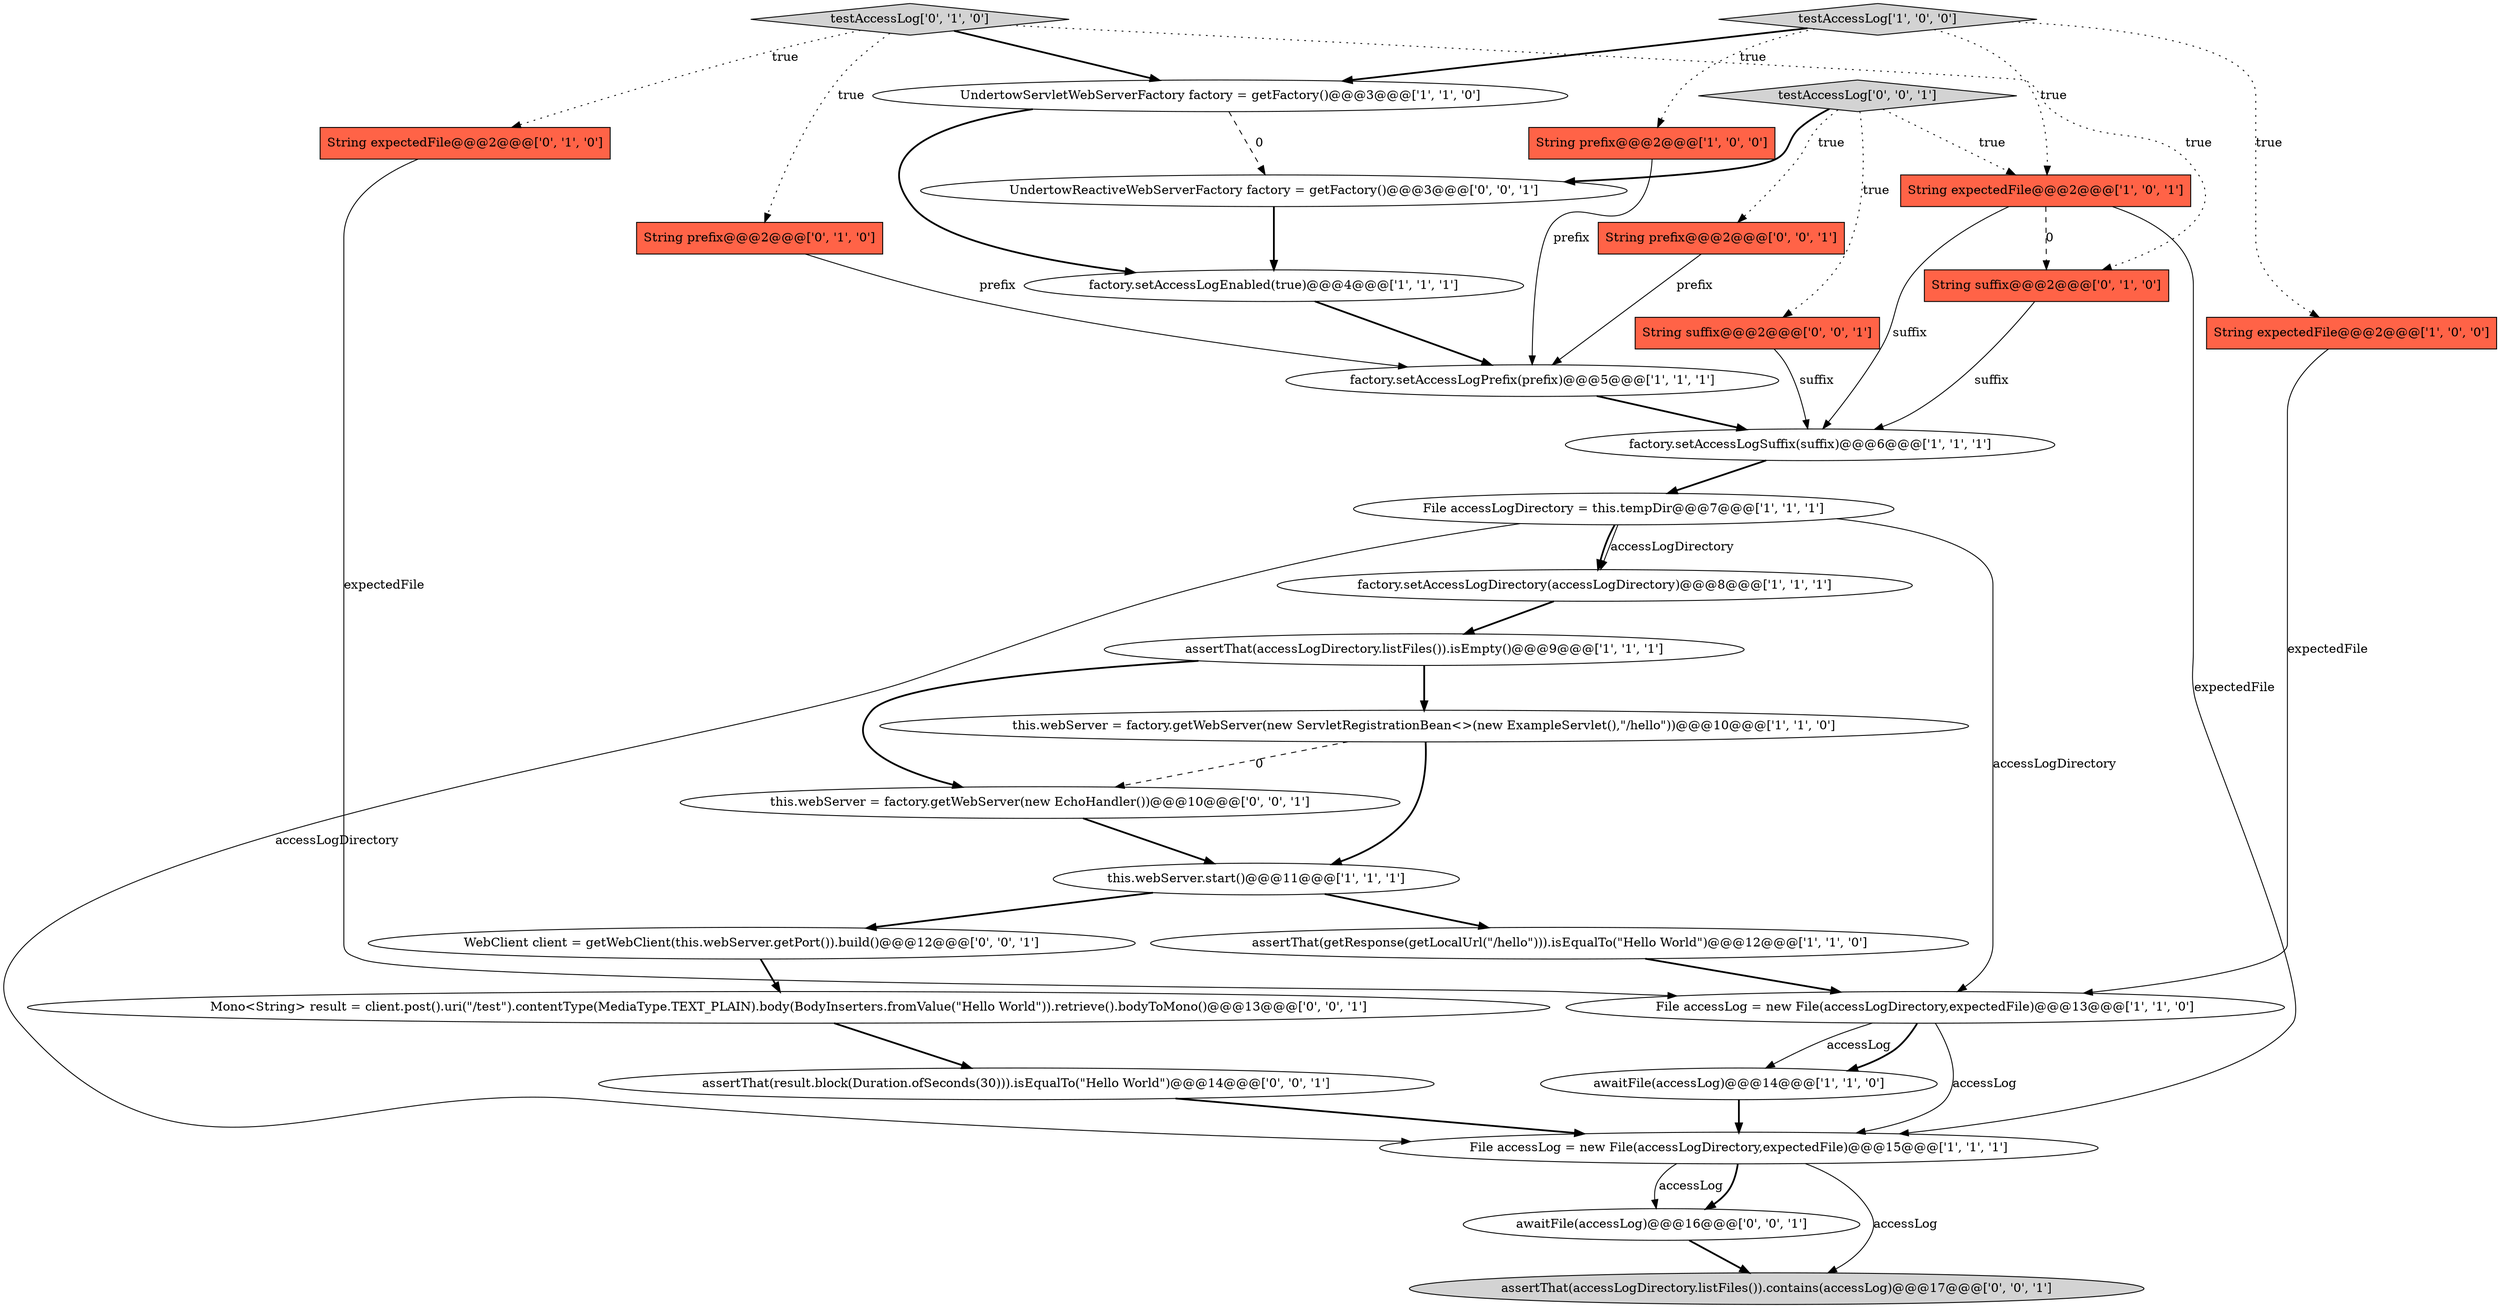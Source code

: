 digraph {
16 [style = filled, label = "awaitFile(accessLog)@@@14@@@['1', '1', '0']", fillcolor = white, shape = ellipse image = "AAA0AAABBB1BBB"];
7 [style = filled, label = "factory.setAccessLogSuffix(suffix)@@@6@@@['1', '1', '1']", fillcolor = white, shape = ellipse image = "AAA0AAABBB1BBB"];
26 [style = filled, label = "Mono<String> result = client.post().uri(\"/test\").contentType(MediaType.TEXT_PLAIN).body(BodyInserters.fromValue(\"Hello World\")).retrieve().bodyToMono()@@@13@@@['0', '0', '1']", fillcolor = white, shape = ellipse image = "AAA0AAABBB3BBB"];
21 [style = filled, label = "awaitFile(accessLog)@@@16@@@['0', '0', '1']", fillcolor = white, shape = ellipse image = "AAA0AAABBB3BBB"];
19 [style = filled, label = "String prefix@@@2@@@['0', '1', '0']", fillcolor = tomato, shape = box image = "AAA0AAABBB2BBB"];
14 [style = filled, label = "File accessLogDirectory = this.tempDir@@@7@@@['1', '1', '1']", fillcolor = white, shape = ellipse image = "AAA0AAABBB1BBB"];
27 [style = filled, label = "assertThat(result.block(Duration.ofSeconds(30))).isEqualTo(\"Hello World\")@@@14@@@['0', '0', '1']", fillcolor = white, shape = ellipse image = "AAA0AAABBB3BBB"];
18 [style = filled, label = "testAccessLog['0', '1', '0']", fillcolor = lightgray, shape = diamond image = "AAA0AAABBB2BBB"];
11 [style = filled, label = "this.webServer = factory.getWebServer(new ServletRegistrationBean<>(new ExampleServlet(),\"/hello\"))@@@10@@@['1', '1', '0']", fillcolor = white, shape = ellipse image = "AAA0AAABBB1BBB"];
20 [style = filled, label = "String suffix@@@2@@@['0', '1', '0']", fillcolor = tomato, shape = box image = "AAA1AAABBB2BBB"];
17 [style = filled, label = "String expectedFile@@@2@@@['0', '1', '0']", fillcolor = tomato, shape = box image = "AAA0AAABBB2BBB"];
25 [style = filled, label = "WebClient client = getWebClient(this.webServer.getPort()).build()@@@12@@@['0', '0', '1']", fillcolor = white, shape = ellipse image = "AAA0AAABBB3BBB"];
23 [style = filled, label = "UndertowReactiveWebServerFactory factory = getFactory()@@@3@@@['0', '0', '1']", fillcolor = white, shape = ellipse image = "AAA0AAABBB3BBB"];
24 [style = filled, label = "testAccessLog['0', '0', '1']", fillcolor = lightgray, shape = diamond image = "AAA0AAABBB3BBB"];
6 [style = filled, label = "File accessLog = new File(accessLogDirectory,expectedFile)@@@15@@@['1', '1', '1']", fillcolor = white, shape = ellipse image = "AAA0AAABBB1BBB"];
29 [style = filled, label = "assertThat(accessLogDirectory.listFiles()).contains(accessLog)@@@17@@@['0', '0', '1']", fillcolor = lightgray, shape = ellipse image = "AAA0AAABBB3BBB"];
4 [style = filled, label = "String prefix@@@2@@@['1', '0', '0']", fillcolor = tomato, shape = box image = "AAA0AAABBB1BBB"];
13 [style = filled, label = "this.webServer.start()@@@11@@@['1', '1', '1']", fillcolor = white, shape = ellipse image = "AAA0AAABBB1BBB"];
1 [style = filled, label = "factory.setAccessLogEnabled(true)@@@4@@@['1', '1', '1']", fillcolor = white, shape = ellipse image = "AAA0AAABBB1BBB"];
28 [style = filled, label = "String prefix@@@2@@@['0', '0', '1']", fillcolor = tomato, shape = box image = "AAA0AAABBB3BBB"];
30 [style = filled, label = "this.webServer = factory.getWebServer(new EchoHandler())@@@10@@@['0', '0', '1']", fillcolor = white, shape = ellipse image = "AAA0AAABBB3BBB"];
5 [style = filled, label = "String expectedFile@@@2@@@['1', '0', '0']", fillcolor = tomato, shape = box image = "AAA0AAABBB1BBB"];
0 [style = filled, label = "File accessLog = new File(accessLogDirectory,expectedFile)@@@13@@@['1', '1', '0']", fillcolor = white, shape = ellipse image = "AAA0AAABBB1BBB"];
15 [style = filled, label = "String expectedFile@@@2@@@['1', '0', '1']", fillcolor = tomato, shape = box image = "AAA0AAABBB1BBB"];
10 [style = filled, label = "assertThat(getResponse(getLocalUrl(\"/hello\"))).isEqualTo(\"Hello World\")@@@12@@@['1', '1', '0']", fillcolor = white, shape = ellipse image = "AAA0AAABBB1BBB"];
3 [style = filled, label = "factory.setAccessLogDirectory(accessLogDirectory)@@@8@@@['1', '1', '1']", fillcolor = white, shape = ellipse image = "AAA0AAABBB1BBB"];
22 [style = filled, label = "String suffix@@@2@@@['0', '0', '1']", fillcolor = tomato, shape = box image = "AAA0AAABBB3BBB"];
8 [style = filled, label = "factory.setAccessLogPrefix(prefix)@@@5@@@['1', '1', '1']", fillcolor = white, shape = ellipse image = "AAA0AAABBB1BBB"];
2 [style = filled, label = "assertThat(accessLogDirectory.listFiles()).isEmpty()@@@9@@@['1', '1', '1']", fillcolor = white, shape = ellipse image = "AAA0AAABBB1BBB"];
9 [style = filled, label = "UndertowServletWebServerFactory factory = getFactory()@@@3@@@['1', '1', '0']", fillcolor = white, shape = ellipse image = "AAA0AAABBB1BBB"];
12 [style = filled, label = "testAccessLog['1', '0', '0']", fillcolor = lightgray, shape = diamond image = "AAA0AAABBB1BBB"];
15->7 [style = solid, label="suffix"];
24->28 [style = dotted, label="true"];
20->7 [style = solid, label="suffix"];
0->16 [style = solid, label="accessLog"];
18->20 [style = dotted, label="true"];
14->3 [style = bold, label=""];
15->6 [style = solid, label="expectedFile"];
24->23 [style = bold, label=""];
3->2 [style = bold, label=""];
14->3 [style = solid, label="accessLogDirectory"];
23->1 [style = bold, label=""];
2->11 [style = bold, label=""];
13->25 [style = bold, label=""];
19->8 [style = solid, label="prefix"];
25->26 [style = bold, label=""];
1->8 [style = bold, label=""];
17->0 [style = solid, label="expectedFile"];
30->13 [style = bold, label=""];
11->30 [style = dashed, label="0"];
12->15 [style = dotted, label="true"];
26->27 [style = bold, label=""];
0->6 [style = solid, label="accessLog"];
21->29 [style = bold, label=""];
12->5 [style = dotted, label="true"];
15->20 [style = dashed, label="0"];
7->14 [style = bold, label=""];
12->9 [style = bold, label=""];
6->21 [style = bold, label=""];
24->22 [style = dotted, label="true"];
18->9 [style = bold, label=""];
18->17 [style = dotted, label="true"];
22->7 [style = solid, label="suffix"];
12->4 [style = dotted, label="true"];
6->29 [style = solid, label="accessLog"];
6->21 [style = solid, label="accessLog"];
16->6 [style = bold, label=""];
11->13 [style = bold, label=""];
18->19 [style = dotted, label="true"];
14->0 [style = solid, label="accessLogDirectory"];
2->30 [style = bold, label=""];
9->23 [style = dashed, label="0"];
5->0 [style = solid, label="expectedFile"];
8->7 [style = bold, label=""];
27->6 [style = bold, label=""];
4->8 [style = solid, label="prefix"];
24->15 [style = dotted, label="true"];
14->6 [style = solid, label="accessLogDirectory"];
13->10 [style = bold, label=""];
28->8 [style = solid, label="prefix"];
9->1 [style = bold, label=""];
10->0 [style = bold, label=""];
0->16 [style = bold, label=""];
}
